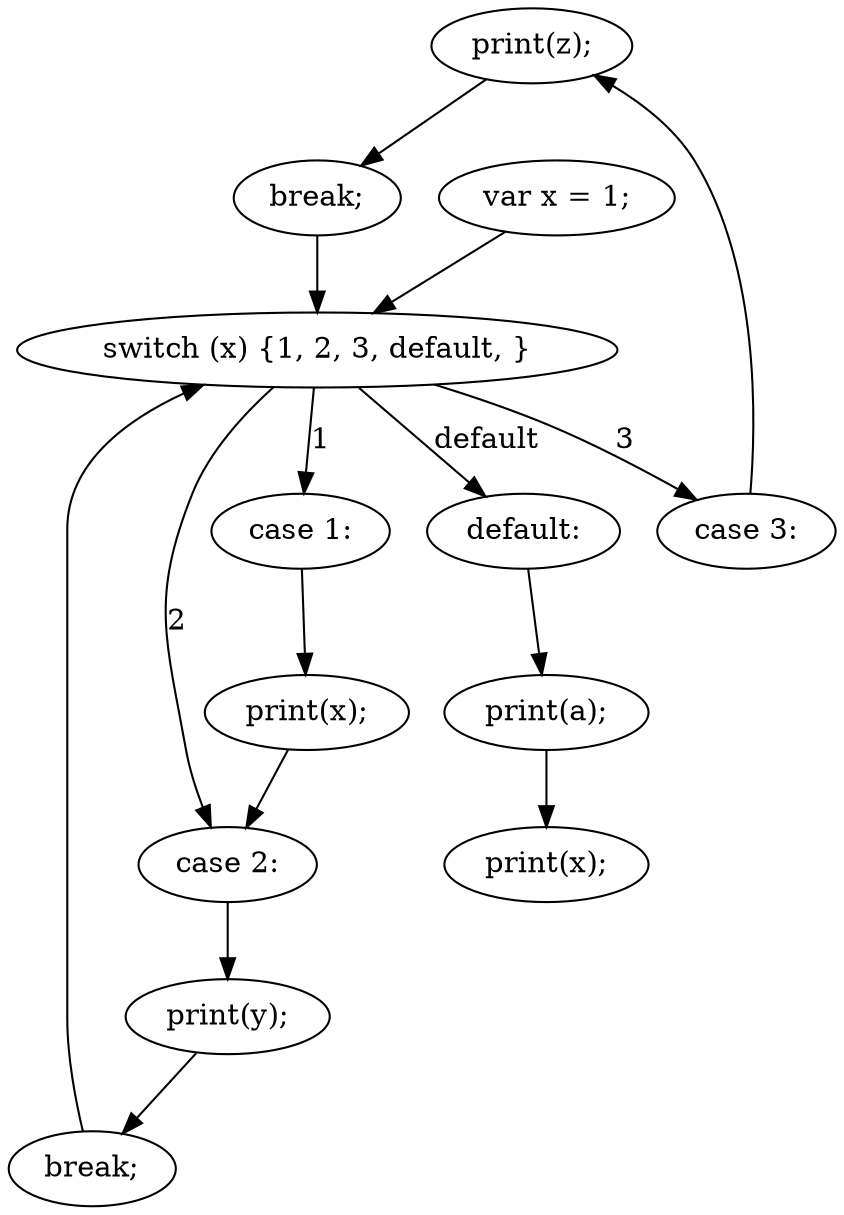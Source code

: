 digraph {
"0" [label="print(z);\n"] 
"1" [label="default:\n"] 
"2" [label="break;\n"] 
"3" [label="break;\n"] 
"4" [label="print(x);\n"] 
"5" [label="case 1:\n"] 
"6" [label="case 2:\n"] 
"7" [label="case 3:\n"] 
"8" [label="print(a);\n"] 
"9" [label="print(y);\n"] 
"10" [label="var x = 1;\n"] 
"11" [label="switch (x) {1, 2, 3, default, }"] 
"12" [label="print(x);\n"] 
"0" -> "2" [label=""] 
"1" -> "8" [label=""] 
"2" -> "11" [label=""] 
"3" -> "11" [label=""] 
"5" -> "12" [label=""] 
"6" -> "9" [label=""] 
"7" -> "0" [label=""] 
"8" -> "4" [label=""] 
"9" -> "3" [label=""] 
"10" -> "11" [label=""] 
"11" -> "5" [label="1"] 
"11" -> "6" [label="2"] 
"11" -> "7" [label="3"] 
"11" -> "1" [label="default"] 
"12" -> "6" [label=""] 
}
